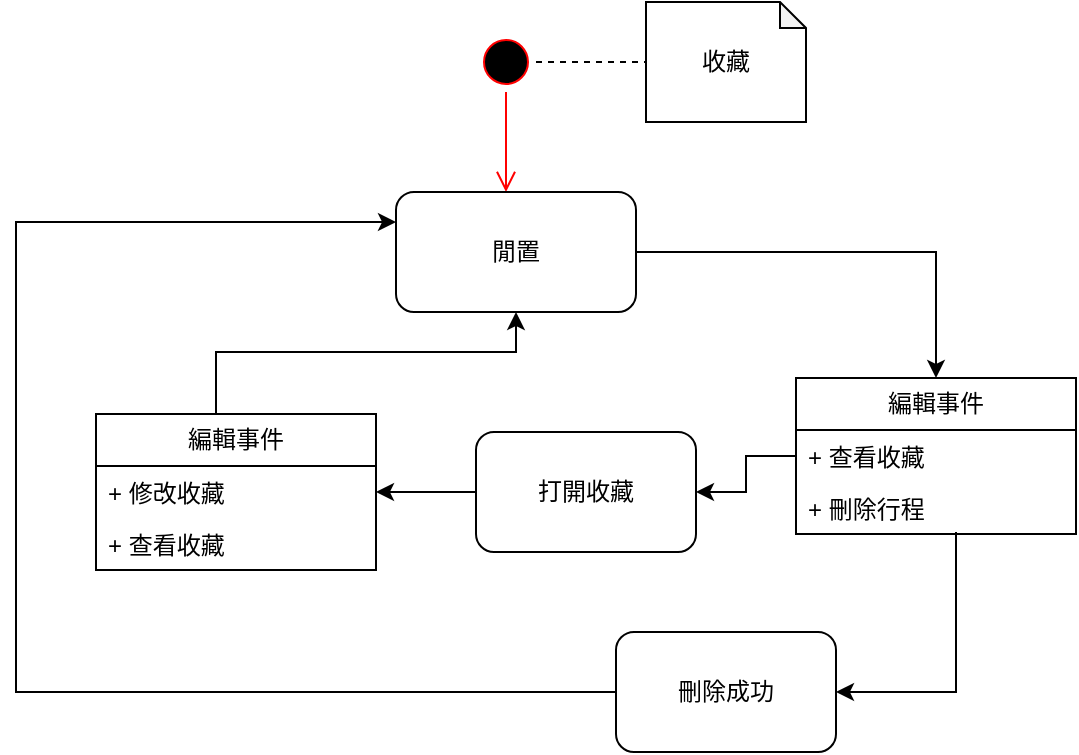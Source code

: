 <mxfile version="27.0.6">
  <diagram name="第 1 页" id="UOFES2AmLpIRIult1jPy">
    <mxGraphModel dx="807" dy="911" grid="1" gridSize="10" guides="1" tooltips="1" connect="1" arrows="1" fold="1" page="1" pageScale="1" pageWidth="827" pageHeight="1169" math="0" shadow="0">
      <root>
        <mxCell id="0" />
        <mxCell id="1" parent="0" />
        <mxCell id="JXjw9qzS_q6h-0IsPy-E-1" value="" style="ellipse;html=1;shape=startState;fillColor=#000000;strokeColor=#ff0000;" vertex="1" parent="1">
          <mxGeometry x="630" y="240" width="30" height="30" as="geometry" />
        </mxCell>
        <mxCell id="JXjw9qzS_q6h-0IsPy-E-2" value="" style="edgeStyle=orthogonalEdgeStyle;html=1;verticalAlign=bottom;endArrow=open;endSize=8;strokeColor=#ff0000;rounded=0;" edge="1" parent="1" source="JXjw9qzS_q6h-0IsPy-E-1">
          <mxGeometry relative="1" as="geometry">
            <mxPoint x="645" y="320" as="targetPoint" />
          </mxGeometry>
        </mxCell>
        <mxCell id="JXjw9qzS_q6h-0IsPy-E-3" value="閒置" style="rounded=1;whiteSpace=wrap;html=1;" vertex="1" parent="1">
          <mxGeometry x="590" y="320" width="120" height="60" as="geometry" />
        </mxCell>
        <mxCell id="JXjw9qzS_q6h-0IsPy-E-4" style="edgeStyle=orthogonalEdgeStyle;rounded=0;orthogonalLoop=1;jettySize=auto;html=1;entryX=1;entryY=0.5;entryDx=0;entryDy=0;" edge="1" parent="1" source="JXjw9qzS_q6h-0IsPy-E-6" target="JXjw9qzS_q6h-0IsPy-E-11">
          <mxGeometry relative="1" as="geometry" />
        </mxCell>
        <mxCell id="JXjw9qzS_q6h-0IsPy-E-6" value="編輯事件" style="swimlane;fontStyle=0;childLayout=stackLayout;horizontal=1;startSize=26;fillColor=none;horizontalStack=0;resizeParent=1;resizeParentMax=0;resizeLast=0;collapsible=1;marginBottom=0;whiteSpace=wrap;html=1;" vertex="1" parent="1">
          <mxGeometry x="790" y="413" width="140" height="78" as="geometry" />
        </mxCell>
        <mxCell id="JXjw9qzS_q6h-0IsPy-E-8" value="+ 查看收藏" style="text;strokeColor=none;fillColor=none;align=left;verticalAlign=top;spacingLeft=4;spacingRight=4;overflow=hidden;rotatable=0;points=[[0,0.5],[1,0.5]];portConstraint=eastwest;whiteSpace=wrap;html=1;" vertex="1" parent="JXjw9qzS_q6h-0IsPy-E-6">
          <mxGeometry y="26" width="140" height="26" as="geometry" />
        </mxCell>
        <mxCell id="JXjw9qzS_q6h-0IsPy-E-9" value="+ 刪除行程" style="text;strokeColor=none;fillColor=none;align=left;verticalAlign=top;spacingLeft=4;spacingRight=4;overflow=hidden;rotatable=0;points=[[0,0.5],[1,0.5]];portConstraint=eastwest;whiteSpace=wrap;html=1;" vertex="1" parent="JXjw9qzS_q6h-0IsPy-E-6">
          <mxGeometry y="52" width="140" height="26" as="geometry" />
        </mxCell>
        <mxCell id="JXjw9qzS_q6h-0IsPy-E-10" value="" style="endArrow=classic;html=1;rounded=0;exitX=1;exitY=0.5;exitDx=0;exitDy=0;entryX=0.5;entryY=0;entryDx=0;entryDy=0;" edge="1" parent="1" source="JXjw9qzS_q6h-0IsPy-E-3" target="JXjw9qzS_q6h-0IsPy-E-6">
          <mxGeometry width="50" height="50" relative="1" as="geometry">
            <mxPoint x="770" y="370" as="sourcePoint" />
            <mxPoint x="820" y="320" as="targetPoint" />
            <Array as="points">
              <mxPoint x="860" y="350" />
            </Array>
          </mxGeometry>
        </mxCell>
        <mxCell id="JXjw9qzS_q6h-0IsPy-E-11" value="打開收藏" style="rounded=1;whiteSpace=wrap;html=1;" vertex="1" parent="1">
          <mxGeometry x="630" y="440" width="110" height="60" as="geometry" />
        </mxCell>
        <mxCell id="JXjw9qzS_q6h-0IsPy-E-14" style="edgeStyle=orthogonalEdgeStyle;rounded=0;orthogonalLoop=1;jettySize=auto;html=1;entryX=0;entryY=0.25;entryDx=0;entryDy=0;" edge="1" parent="1" source="JXjw9qzS_q6h-0IsPy-E-15" target="JXjw9qzS_q6h-0IsPy-E-3">
          <mxGeometry relative="1" as="geometry">
            <Array as="points">
              <mxPoint x="400" y="570" />
              <mxPoint x="400" y="335" />
            </Array>
          </mxGeometry>
        </mxCell>
        <mxCell id="JXjw9qzS_q6h-0IsPy-E-15" value="刪除成功" style="rounded=1;whiteSpace=wrap;html=1;" vertex="1" parent="1">
          <mxGeometry x="700" y="540" width="110" height="60" as="geometry" />
        </mxCell>
        <mxCell id="JXjw9qzS_q6h-0IsPy-E-16" style="edgeStyle=orthogonalEdgeStyle;rounded=0;orthogonalLoop=1;jettySize=auto;html=1;entryX=0.5;entryY=1;entryDx=0;entryDy=0;" edge="1" parent="1" source="JXjw9qzS_q6h-0IsPy-E-17" target="JXjw9qzS_q6h-0IsPy-E-3">
          <mxGeometry relative="1" as="geometry">
            <Array as="points">
              <mxPoint x="500" y="400" />
              <mxPoint x="650" y="400" />
            </Array>
          </mxGeometry>
        </mxCell>
        <mxCell id="JXjw9qzS_q6h-0IsPy-E-17" value="編輯事件" style="swimlane;fontStyle=0;childLayout=stackLayout;horizontal=1;startSize=26;fillColor=none;horizontalStack=0;resizeParent=1;resizeParentMax=0;resizeLast=0;collapsible=1;marginBottom=0;whiteSpace=wrap;html=1;" vertex="1" parent="1">
          <mxGeometry x="440" y="431" width="140" height="78" as="geometry" />
        </mxCell>
        <mxCell id="JXjw9qzS_q6h-0IsPy-E-18" value="+ 修改收藏" style="text;strokeColor=none;fillColor=none;align=left;verticalAlign=top;spacingLeft=4;spacingRight=4;overflow=hidden;rotatable=0;points=[[0,0.5],[1,0.5]];portConstraint=eastwest;whiteSpace=wrap;html=1;" vertex="1" parent="JXjw9qzS_q6h-0IsPy-E-17">
          <mxGeometry y="26" width="140" height="26" as="geometry" />
        </mxCell>
        <mxCell id="JXjw9qzS_q6h-0IsPy-E-19" value="+ 查看收藏" style="text;strokeColor=none;fillColor=none;align=left;verticalAlign=top;spacingLeft=4;spacingRight=4;overflow=hidden;rotatable=0;points=[[0,0.5],[1,0.5]];portConstraint=eastwest;whiteSpace=wrap;html=1;" vertex="1" parent="JXjw9qzS_q6h-0IsPy-E-17">
          <mxGeometry y="52" width="140" height="26" as="geometry" />
        </mxCell>
        <mxCell id="JXjw9qzS_q6h-0IsPy-E-20" value="" style="endArrow=classic;html=1;rounded=0;exitX=0;exitY=0.5;exitDx=0;exitDy=0;entryX=1;entryY=0.5;entryDx=0;entryDy=0;" edge="1" parent="1" source="JXjw9qzS_q6h-0IsPy-E-11" target="JXjw9qzS_q6h-0IsPy-E-18">
          <mxGeometry width="50" height="50" relative="1" as="geometry">
            <mxPoint x="770" y="560" as="sourcePoint" />
            <mxPoint x="820" y="510" as="targetPoint" />
          </mxGeometry>
        </mxCell>
        <mxCell id="JXjw9qzS_q6h-0IsPy-E-21" style="edgeStyle=orthogonalEdgeStyle;rounded=0;orthogonalLoop=1;jettySize=auto;html=1;entryX=1;entryY=0.5;entryDx=0;entryDy=0;" edge="1" parent="1" target="JXjw9qzS_q6h-0IsPy-E-15">
          <mxGeometry relative="1" as="geometry">
            <Array as="points">
              <mxPoint x="870" y="570" />
            </Array>
            <mxPoint x="870" y="490" as="sourcePoint" />
          </mxGeometry>
        </mxCell>
        <mxCell id="JXjw9qzS_q6h-0IsPy-E-23" value="收藏" style="shape=note;whiteSpace=wrap;html=1;backgroundOutline=1;darkOpacity=0.05;size=13;" vertex="1" parent="1">
          <mxGeometry x="715" y="225" width="80" height="60" as="geometry" />
        </mxCell>
        <mxCell id="JXjw9qzS_q6h-0IsPy-E-25" value="" style="endArrow=none;dashed=1;html=1;rounded=0;entryX=0;entryY=0.5;entryDx=0;entryDy=0;entryPerimeter=0;exitX=1;exitY=0.5;exitDx=0;exitDy=0;" edge="1" parent="1" source="JXjw9qzS_q6h-0IsPy-E-1" target="JXjw9qzS_q6h-0IsPy-E-23">
          <mxGeometry width="50" height="50" relative="1" as="geometry">
            <mxPoint x="680" y="490" as="sourcePoint" />
            <mxPoint x="730" y="440" as="targetPoint" />
          </mxGeometry>
        </mxCell>
      </root>
    </mxGraphModel>
  </diagram>
</mxfile>
